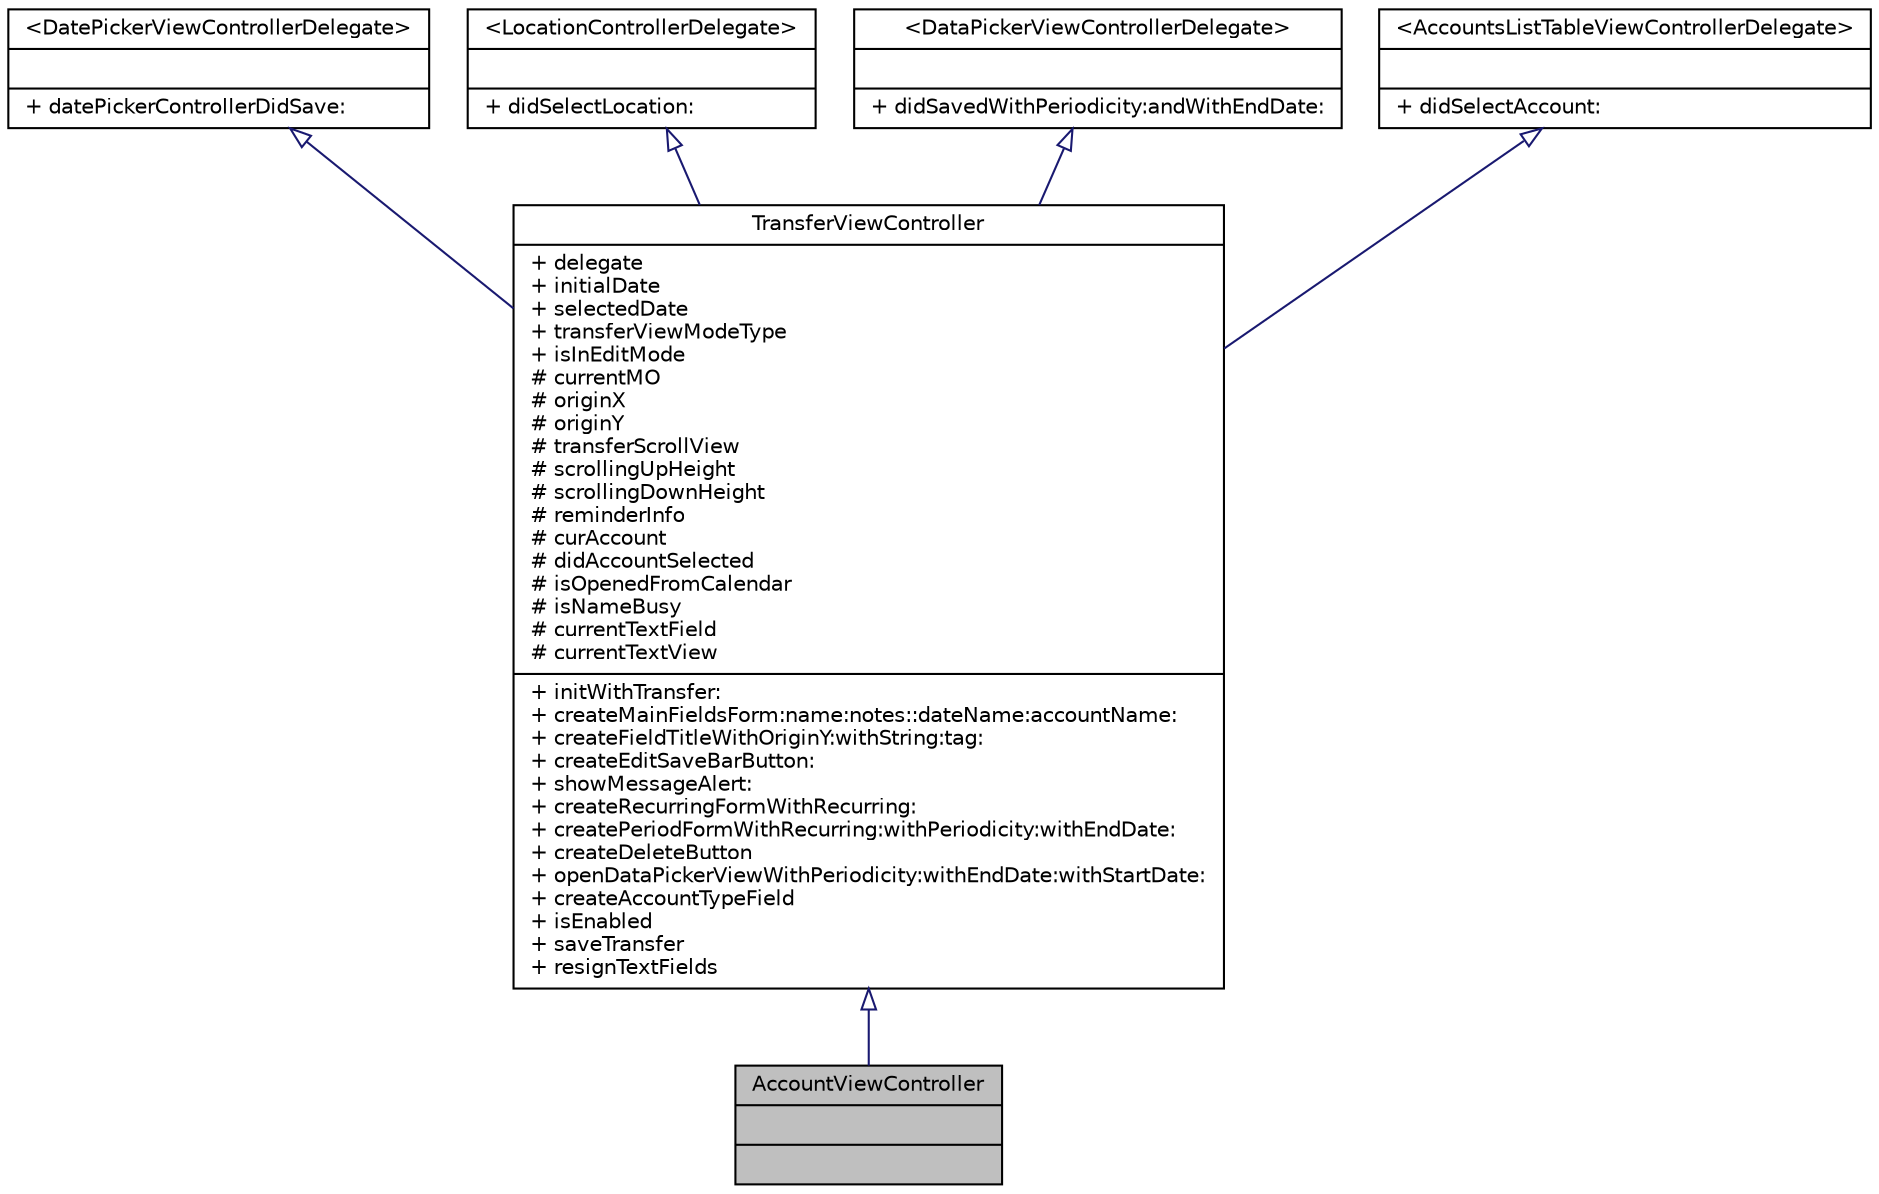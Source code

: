 digraph G
{
  edge [fontname="Helvetica",fontsize="10",labelfontname="Helvetica",labelfontsize="10"];
  node [fontname="Helvetica",fontsize="10",shape=record];
  Node1 [label="{AccountViewController\n||}",height=0.2,width=0.4,color="black", fillcolor="grey75", style="filled" fontcolor="black"];
  Node2 -> Node1 [dir=back,color="midnightblue",fontsize="10",style="solid",arrowtail="empty",fontname="Helvetica"];
  Node2 [label="{TransferViewController\n|+ delegate\l+ initialDate\l+ selectedDate\l+ transferViewModeType\l+ isInEditMode\l# currentMO\l# originX\l# originY\l# transferScrollView\l# scrollingUpHeight\l# scrollingDownHeight\l# reminderInfo\l# curAccount\l# didAccountSelected\l# isOpenedFromCalendar\l# isNameBusy\l# currentTextField\l# currentTextView\l|+ initWithTransfer:\l+ createMainFieldsForm:name:notes::dateName:accountName:\l+ createFieldTitleWithOriginY:withString:tag:\l+ createEditSaveBarButton:\l+ showMessageAlert:\l+ createRecurringFormWithRecurring:\l+ createPeriodFormWithRecurring:withPeriodicity:withEndDate:\l+ createDeleteButton\l+ openDataPickerViewWithPeriodicity:withEndDate:withStartDate:\l+ createAccountTypeField\l+ isEnabled\l+ saveTransfer\l+ resignTextFields\l}",height=0.2,width=0.4,color="black", fillcolor="white", style="filled",URL="$interface_transfer_view_controller.html",tooltip="TransferViewController class. This class is responsible for creating/adding the main fields of paymen..."];
  Node3 -> Node2 [dir=back,color="midnightblue",fontsize="10",style="solid",arrowtail="empty",fontname="Helvetica"];
  Node3 [label="{\<DatePickerViewControllerDelegate\>\n||+ datePickerControllerDidSave:\l}",height=0.2,width=0.4,color="black", fillcolor="white", style="filled",URL="$protocol_date_picker_view_controller_delegate-p.html",tooltip="the DatePickerViewControllerDelegate. Responsible for date selection."];
  Node4 -> Node2 [dir=back,color="midnightblue",fontsize="10",style="solid",arrowtail="empty",fontname="Helvetica"];
  Node4 [label="{\<LocationControllerDelegate\>\n||+ didSelectLocation:\l}",height=0.2,width=0.4,color="black", fillcolor="white", style="filled",URL="$protocol_location_controller_delegate-p.html",tooltip="delegate for location functionalities"];
  Node5 -> Node2 [dir=back,color="midnightblue",fontsize="10",style="solid",arrowtail="empty",fontname="Helvetica"];
  Node5 [label="{\<DataPickerViewControllerDelegate\>\n||+ didSavedWithPeriodicity:andWithEndDate:\l}",height=0.2,width=0.4,color="black", fillcolor="white", style="filled",URL="$protocol_data_picker_view_controller_delegate-p.html",tooltip="the DataPickerViewControllerDelegate. Responsible for date selection."];
  Node6 -> Node2 [dir=back,color="midnightblue",fontsize="10",style="solid",arrowtail="empty",fontname="Helvetica"];
  Node6 [label="{\<AccountsListTableViewControllerDelegate\>\n||+ didSelectAccount:\l}",height=0.2,width=0.4,color="black", fillcolor="white", style="filled",URL="$protocol_accounts_list_table_view_controller_delegate-p.html",tooltip="the AccountsListTableViewControllerDelegate."];
}
